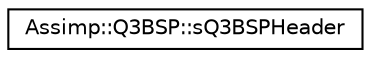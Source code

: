 digraph "Graphical Class Hierarchy"
{
  edge [fontname="Helvetica",fontsize="10",labelfontname="Helvetica",labelfontsize="10"];
  node [fontname="Helvetica",fontsize="10",shape=record];
  rankdir="LR";
  Node1 [label="Assimp::Q3BSP::sQ3BSPHeader",height=0.2,width=0.4,color="black", fillcolor="white", style="filled",URL="$struct_assimp_1_1_q3_b_s_p_1_1s_q3_b_s_p_header.html",tooltip="the file header "];
}
